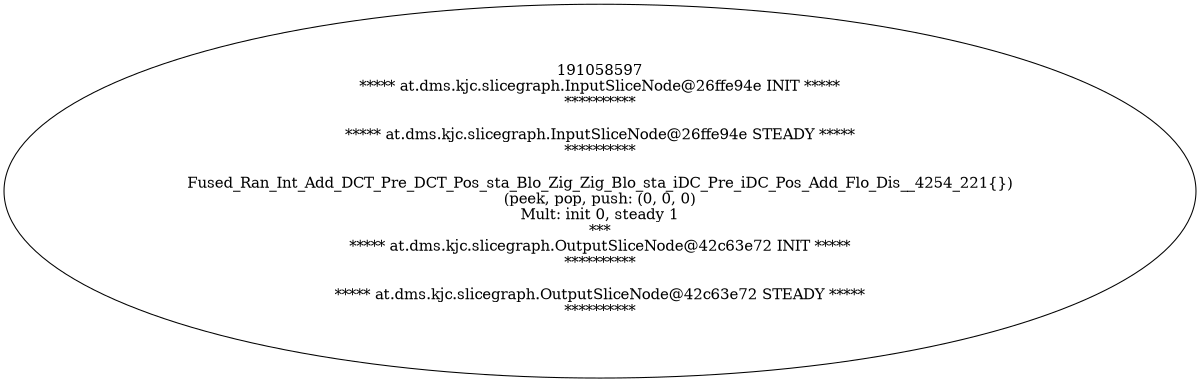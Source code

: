 digraph Flattend {
size = "8, 10.5";
191058597 [ label="191058597\n***** at.dms.kjc.slicegraph.InputSliceNode@26ffe94e INIT *****\n**********\n\n***** at.dms.kjc.slicegraph.InputSliceNode@26ffe94e STEADY *****\n**********\n\nFused_Ran_Int_Add_DCT_Pre_DCT_Pos_sta_Blo_Zig_Zig_Blo_sta_iDC_Pre_iDC_Pos_Add_Flo_Dis__4254_221{})\n(peek, pop, push: (0, 0, 0)\nMult: init 0, steady 1\n *** \n***** at.dms.kjc.slicegraph.OutputSliceNode@42c63e72 INIT *****\n**********\n\n***** at.dms.kjc.slicegraph.OutputSliceNode@42c63e72 STEADY *****\n**********\n" ];
}
